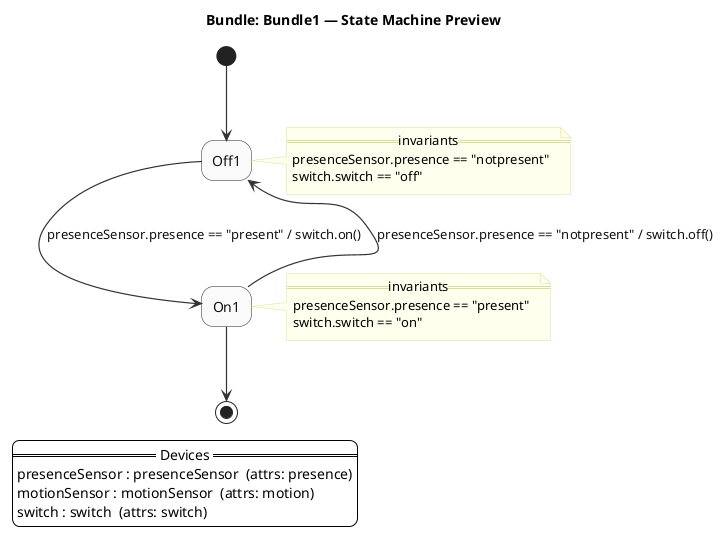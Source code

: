 @startuml
title Bundle: Bundle1 — State Machine Preview

' --------- Visual polish ----------
skinparam backgroundColor #FFFFFF
skinparam state {
  BorderColor #222222
  BackgroundColor #FAFAFA
  FontColor #111111
}
skinparam note {
  BackgroundColor #FFFFEE
  BorderColor #DDDD99
}
skinparam ArrowColor #333333
skinparam ArrowFontColor #111111
skinparam ArrowThickness 1.2
hide empty description

' --------- Legend ----------
legend right
  == Legend ==
  - State note: invariants (must hold in state)
  - Transition label: trigger / action
  - Devices legend lists known devices, their types & attributes
end legend

' --------- Devices (legend, safe for all diagram types) ----------
legend left
  == Devices ==
  presenceSensor : presenceSensor  (attrs: presence)
  motionSensor : motionSensor  (attrs: motion)
  switch : switch  (attrs: switch)
end legend

[*] --> Off1

state "Off1" as Off1
note right of Off1
  == invariants ==
  presenceSensor.presence == "notpresent"
  switch.switch == "off"
end note
state "On1" as On1
note right of On1
  == invariants ==
  presenceSensor.presence == "present"
  switch.switch == "on"
end note

Off1 --> On1 : presenceSensor.presence == "present" / switch.on()
On1 --> Off1 : presenceSensor.presence == "notpresent" / switch.off()

On1 --> [*]

@enduml